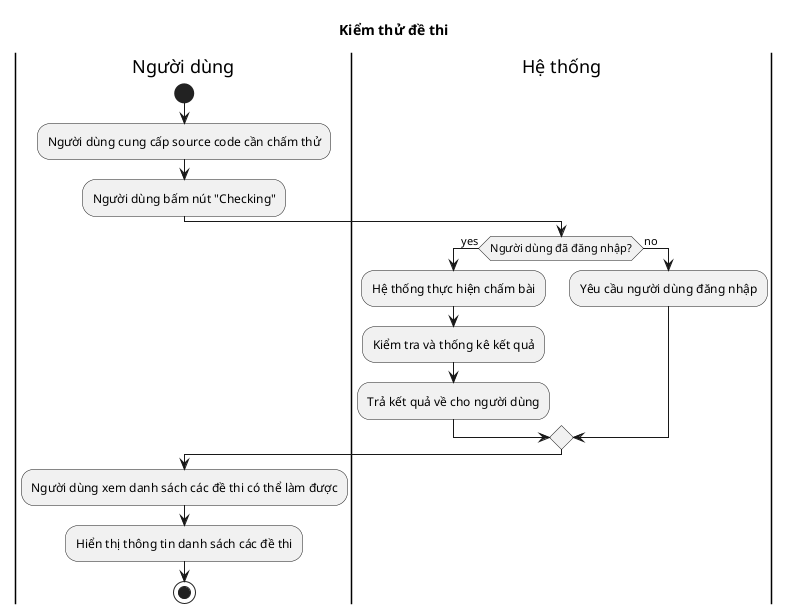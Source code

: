 @startuml
title Kiểm thử đề thi

|Người dùng|
start
:Người dùng cung cấp source code cần chấm thử;
:Người dùng bấm nút "Checking";
|Hệ thống|
if (Người dùng đã đăng nhập?) then (yes)
  :Hệ thống thực hiện chấm bài;
  :Kiểm tra và thống kê kết quả;
  :Trả kết quả về cho người dùng;
else (no)
  :Yêu cầu người dùng đăng nhập;
endif
|Người dùng|
:Người dùng xem danh sách các đề thi có thể làm được;
:Hiển thị thông tin danh sách các đề thi;
stop
@enduml
